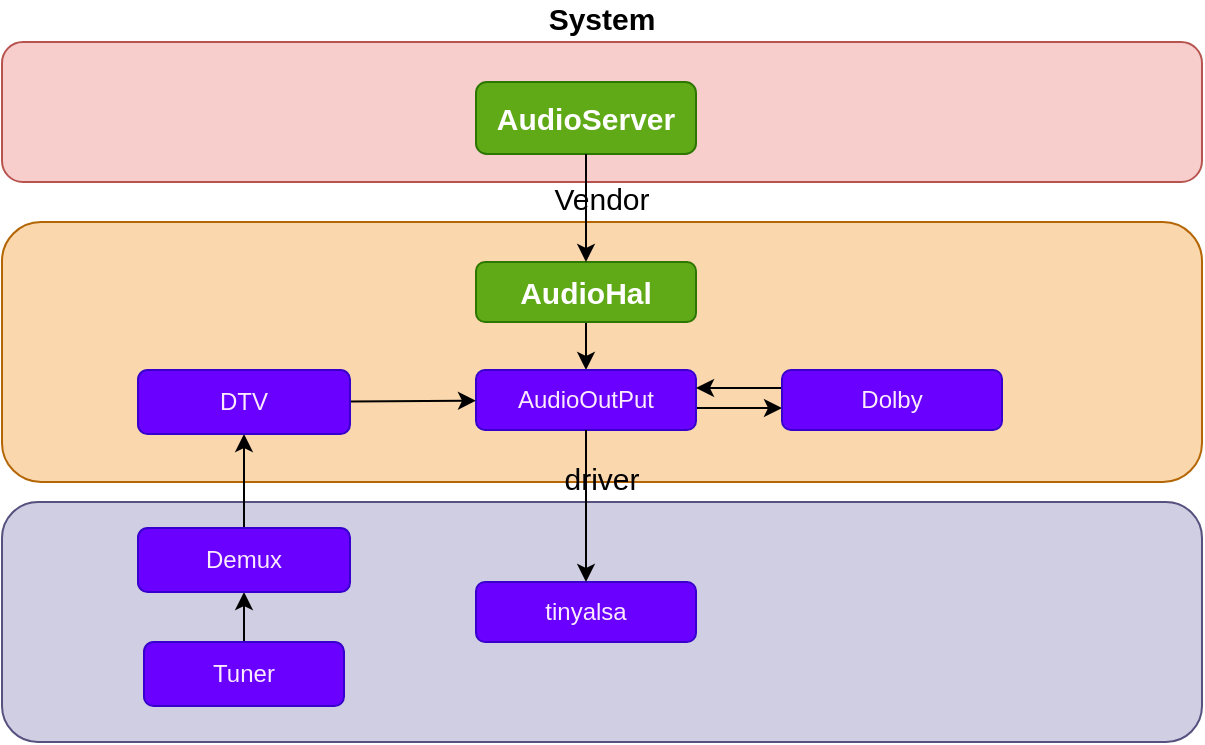<mxfile>
    <diagram id="FhiJKlB9s5A7-Ct--Dyu" name="第 1 页">
        <mxGraphModel dx="1597" dy="755" grid="1" gridSize="10" guides="1" tooltips="1" connect="1" arrows="1" fold="1" page="1" pageScale="1" pageWidth="827" pageHeight="1169" math="0" shadow="0">
            <root>
                <mxCell id="0"/>
                <mxCell id="1" parent="0"/>
                <mxCell id="dE-O4AcDyE6aD4Set4XF-321" value="&lt;font style=&quot;color: rgb(252, 234, 255);&quot;&gt;Demux&lt;/font&gt;" style="rounded=1;whiteSpace=wrap;html=1;fillColor=#6a00ff;fontColor=#ffffff;strokeColor=#3700CC;movable=1;resizable=1;rotatable=1;deletable=1;editable=1;locked=0;connectable=1;" parent="1" vertex="1">
                    <mxGeometry x="168" y="303" width="106" height="32" as="geometry"/>
                </mxCell>
                <mxCell id="dE-O4AcDyE6aD4Set4XF-322" value="System" style="rounded=1;whiteSpace=wrap;html=1;fillColor=#f8cecc;strokeColor=#b85450;fontSize=15;fontStyle=1;labelPosition=center;verticalLabelPosition=top;align=center;verticalAlign=bottom;movable=1;resizable=1;rotatable=1;deletable=1;editable=1;locked=0;connectable=1;" parent="1" vertex="1">
                    <mxGeometry x="100" y="60" width="600" height="70" as="geometry"/>
                </mxCell>
                <mxCell id="dE-O4AcDyE6aD4Set4XF-323" value="&lt;b&gt;&lt;font style=&quot;font-size: 15px;&quot;&gt;AudioServer&lt;/font&gt;&lt;/b&gt;" style="rounded=1;whiteSpace=wrap;html=1;strokeWidth=1;fillColor=#60A917;strokeColor=#2D7600;labelPosition=center;verticalLabelPosition=middle;align=center;verticalAlign=middle;movable=1;resizable=1;rotatable=1;deletable=1;editable=1;locked=0;connectable=1;fontColor=#ffffff;" parent="1" vertex="1">
                    <mxGeometry x="337" y="80" width="110" height="36" as="geometry"/>
                </mxCell>
                <mxCell id="dE-O4AcDyE6aD4Set4XF-324" value="Vendor" style="rounded=1;whiteSpace=wrap;html=1;fillColor=#fad7ac;strokeColor=#b46504;fontSize=15;fontStyle=0;labelPosition=center;verticalLabelPosition=top;align=center;verticalAlign=bottom;movable=1;resizable=1;rotatable=1;deletable=1;editable=1;locked=0;connectable=1;" parent="1" vertex="1">
                    <mxGeometry x="100" y="150" width="600" height="130" as="geometry"/>
                </mxCell>
                <mxCell id="dE-O4AcDyE6aD4Set4XF-325" value="" style="edgeStyle=none;html=1;entryX=0.5;entryY=0;entryDx=0;entryDy=0;" parent="1" source="dE-O4AcDyE6aD4Set4XF-326" target="dE-O4AcDyE6aD4Set4XF-328" edge="1">
                    <mxGeometry relative="1" as="geometry"/>
                </mxCell>
                <mxCell id="dE-O4AcDyE6aD4Set4XF-326" value="&lt;span style=&quot;font-size: 15px;&quot;&gt;&lt;b&gt;AudioHal&lt;/b&gt;&lt;/span&gt;" style="rounded=1;whiteSpace=wrap;html=1;strokeWidth=1;fillColor=#60A917;strokeColor=#2D7600;labelPosition=center;verticalLabelPosition=middle;align=center;verticalAlign=middle;movable=1;resizable=1;rotatable=1;deletable=1;editable=1;locked=0;connectable=1;fontColor=#ffffff;" parent="1" vertex="1">
                    <mxGeometry x="337" y="170" width="110" height="30" as="geometry"/>
                </mxCell>
                <mxCell id="dE-O4AcDyE6aD4Set4XF-327" value="" style="edgeStyle=none;html=1;" parent="1" edge="1">
                    <mxGeometry relative="1" as="geometry">
                        <mxPoint x="447" y="243" as="sourcePoint"/>
                        <mxPoint x="490" y="243" as="targetPoint"/>
                    </mxGeometry>
                </mxCell>
                <mxCell id="dE-O4AcDyE6aD4Set4XF-328" value="&lt;font style=&quot;color: rgb(252, 234, 255);&quot;&gt;AudioOutPut&lt;/font&gt;" style="rounded=1;whiteSpace=wrap;html=1;fillColor=#6a00ff;fontColor=#ffffff;strokeColor=#3700CC;movable=1;resizable=1;rotatable=1;deletable=1;editable=1;locked=0;connectable=1;" parent="1" vertex="1">
                    <mxGeometry x="337" y="224" width="110" height="30" as="geometry"/>
                </mxCell>
                <mxCell id="dE-O4AcDyE6aD4Set4XF-329" value="driver" style="rounded=1;whiteSpace=wrap;html=1;fillColor=#d0cee2;strokeColor=#56517e;fontSize=15;fontStyle=0;labelPosition=center;verticalLabelPosition=top;align=center;verticalAlign=bottom;movable=1;resizable=1;rotatable=1;deletable=1;editable=1;locked=0;connectable=1;" parent="1" vertex="1">
                    <mxGeometry x="100" y="290" width="600" height="120" as="geometry"/>
                </mxCell>
                <mxCell id="dE-O4AcDyE6aD4Set4XF-330" value="&lt;font style=&quot;color: rgb(252, 234, 255);&quot;&gt;tinyalsa&lt;/font&gt;" style="rounded=1;whiteSpace=wrap;html=1;fillColor=#6a00ff;fontColor=#ffffff;strokeColor=#3700CC;movable=1;resizable=1;rotatable=1;deletable=1;editable=1;locked=0;connectable=1;" parent="1" vertex="1">
                    <mxGeometry x="337" y="330" width="110" height="30" as="geometry"/>
                </mxCell>
                <mxCell id="dE-O4AcDyE6aD4Set4XF-331" value="" style="edgeStyle=none;html=1;" parent="1" source="dE-O4AcDyE6aD4Set4XF-332" target="dE-O4AcDyE6aD4Set4XF-334" edge="1">
                    <mxGeometry relative="1" as="geometry"/>
                </mxCell>
                <mxCell id="dE-O4AcDyE6aD4Set4XF-332" value="&lt;font style=&quot;color: rgb(252, 234, 255);&quot;&gt;Tuner&lt;/font&gt;" style="rounded=1;whiteSpace=wrap;html=1;fillColor=#6a00ff;fontColor=#ffffff;strokeColor=#3700CC;movable=1;resizable=1;rotatable=1;deletable=1;editable=1;locked=0;connectable=1;" parent="1" vertex="1">
                    <mxGeometry x="171" y="360" width="100" height="32" as="geometry"/>
                </mxCell>
                <mxCell id="dE-O4AcDyE6aD4Set4XF-333" value="" style="edgeStyle=none;html=1;" parent="1" source="dE-O4AcDyE6aD4Set4XF-334" target="dE-O4AcDyE6aD4Set4XF-336" edge="1">
                    <mxGeometry relative="1" as="geometry"/>
                </mxCell>
                <mxCell id="dE-O4AcDyE6aD4Set4XF-334" value="&lt;font style=&quot;color: rgb(252, 234, 255);&quot;&gt;Demux&lt;/font&gt;" style="rounded=1;whiteSpace=wrap;html=1;fillColor=#6a00ff;fontColor=#ffffff;strokeColor=#3700CC;movable=1;resizable=1;rotatable=1;deletable=1;editable=1;locked=0;connectable=1;" parent="1" vertex="1">
                    <mxGeometry x="168" y="303" width="106" height="32" as="geometry"/>
                </mxCell>
                <mxCell id="dE-O4AcDyE6aD4Set4XF-335" value="" style="edgeStyle=none;html=1;" parent="1" source="dE-O4AcDyE6aD4Set4XF-336" target="dE-O4AcDyE6aD4Set4XF-328" edge="1">
                    <mxGeometry relative="1" as="geometry"/>
                </mxCell>
                <mxCell id="dE-O4AcDyE6aD4Set4XF-336" value="&lt;font color=&quot;#fceaff&quot;&gt;DTV&lt;/font&gt;" style="rounded=1;whiteSpace=wrap;html=1;fillColor=#6a00ff;fontColor=#ffffff;strokeColor=#3700CC;movable=1;resizable=1;rotatable=1;deletable=1;editable=1;locked=0;connectable=1;" parent="1" vertex="1">
                    <mxGeometry x="168" y="224" width="106" height="32" as="geometry"/>
                </mxCell>
                <mxCell id="dE-O4AcDyE6aD4Set4XF-337" value="" style="edgeStyle=none;html=1;entryX=0.5;entryY=0;entryDx=0;entryDy=0;" parent="1" source="dE-O4AcDyE6aD4Set4XF-323" target="dE-O4AcDyE6aD4Set4XF-326" edge="1">
                    <mxGeometry relative="1" as="geometry"/>
                </mxCell>
                <mxCell id="dE-O4AcDyE6aD4Set4XF-338" value="" style="edgeStyle=none;html=1;" parent="1" source="dE-O4AcDyE6aD4Set4XF-328" target="dE-O4AcDyE6aD4Set4XF-330" edge="1">
                    <mxGeometry relative="1" as="geometry"/>
                </mxCell>
                <mxCell id="dE-O4AcDyE6aD4Set4XF-339" value="" style="edgeStyle=none;html=1;" parent="1" edge="1">
                    <mxGeometry relative="1" as="geometry">
                        <mxPoint x="490" y="233" as="sourcePoint"/>
                        <mxPoint x="447" y="233" as="targetPoint"/>
                    </mxGeometry>
                </mxCell>
                <mxCell id="dE-O4AcDyE6aD4Set4XF-340" value="&lt;font color=&quot;#fceaff&quot;&gt;Dolby&lt;/font&gt;" style="rounded=1;whiteSpace=wrap;html=1;fillColor=#6a00ff;fontColor=#ffffff;strokeColor=#3700CC;movable=1;resizable=1;rotatable=1;deletable=1;editable=1;locked=0;connectable=1;" parent="1" vertex="1">
                    <mxGeometry x="490" y="224" width="110" height="30" as="geometry"/>
                </mxCell>
            </root>
        </mxGraphModel>
    </diagram>
    <diagram id="fqhCo7Nk5ERTGEGDs873" name="第 2 页">
        <mxGraphModel dx="1597" dy="755" grid="1" gridSize="10" guides="1" tooltips="1" connect="1" arrows="1" fold="1" page="1" pageScale="1" pageWidth="827" pageHeight="1169" math="0" shadow="0">
            <root>
                <mxCell id="0"/>
                <mxCell id="1" parent="0"/>
                <mxCell id="oQcGyivkDFkuSOEvOsVF-1" value="" style="group" parent="1" vertex="1" connectable="0">
                    <mxGeometry x="30" y="40" width="1040" height="646" as="geometry"/>
                </mxCell>
                <mxCell id="oQcGyivkDFkuSOEvOsVF-2" value="&lt;div&gt;&lt;span style=&quot;background-color: transparent;&quot;&gt;&lt;b&gt;&lt;font style=&quot;font-size: 15px;&quot;&gt;Framework&lt;/font&gt;&lt;/b&gt;&lt;/span&gt;&lt;/div&gt;" style="rounded=1;whiteSpace=wrap;html=1;horizontal=1;fillColor=#dae8fc;strokeColor=#6c8ebf;labelPosition=center;verticalLabelPosition=top;align=center;verticalAlign=bottom;dashed=1;movable=1;resizable=1;rotatable=1;deletable=1;editable=1;locked=0;connectable=1;" parent="oQcGyivkDFkuSOEvOsVF-1" vertex="1">
                    <mxGeometry x="5" y="84" width="1035" height="260" as="geometry"/>
                </mxCell>
                <mxCell id="oQcGyivkDFkuSOEvOsVF-3" value="Native" style="rounded=1;whiteSpace=wrap;html=1;fillColor=#f8cecc;strokeColor=#b85450;fontSize=15;fontStyle=1;labelPosition=center;verticalLabelPosition=top;align=center;verticalAlign=bottom;movable=1;resizable=1;rotatable=1;deletable=1;editable=1;locked=0;connectable=1;" parent="oQcGyivkDFkuSOEvOsVF-1" vertex="1">
                    <mxGeometry x="197" y="364" width="843" height="170" as="geometry"/>
                </mxCell>
                <mxCell id="oQcGyivkDFkuSOEvOsVF-4" value="App" style="rounded=1;whiteSpace=wrap;html=1;fillColor=#fff2cc;strokeColor=#d6b656;movable=1;resizable=1;rotatable=1;deletable=1;editable=1;locked=0;connectable=1;" parent="oQcGyivkDFkuSOEvOsVF-1" vertex="1">
                    <mxGeometry x="200" width="840" height="60" as="geometry"/>
                </mxCell>
                <mxCell id="oQcGyivkDFkuSOEvOsVF-5" value="" style="edgeStyle=none;html=1;movable=1;resizable=1;rotatable=1;deletable=1;editable=1;locked=0;connectable=1;" parent="oQcGyivkDFkuSOEvOsVF-1" source="oQcGyivkDFkuSOEvOsVF-17" target="oQcGyivkDFkuSOEvOsVF-22" edge="1">
                    <mxGeometry relative="1" as="geometry"/>
                </mxCell>
                <mxCell id="oQcGyivkDFkuSOEvOsVF-6" style="edgeStyle=none;html=1;entryX=0.5;entryY=0;entryDx=0;entryDy=0;movable=1;resizable=1;rotatable=1;deletable=1;editable=1;locked=0;connectable=1;" parent="oQcGyivkDFkuSOEvOsVF-1" source="oQcGyivkDFkuSOEvOsVF-7" target="oQcGyivkDFkuSOEvOsVF-14" edge="1">
                    <mxGeometry relative="1" as="geometry">
                        <mxPoint x="310" y="94" as="targetPoint"/>
                    </mxGeometry>
                </mxCell>
                <mxCell id="oQcGyivkDFkuSOEvOsVF-7" value="APP1" style="rounded=1;whiteSpace=wrap;html=1;flipH=1;movable=1;resizable=1;rotatable=1;deletable=1;editable=1;locked=0;connectable=1;" parent="oQcGyivkDFkuSOEvOsVF-1" vertex="1">
                    <mxGeometry x="251" y="17" width="100" height="35" as="geometry"/>
                </mxCell>
                <mxCell id="oQcGyivkDFkuSOEvOsVF-8" value="APP2" style="rounded=1;whiteSpace=wrap;html=1;flipH=1;movable=1;resizable=1;rotatable=1;deletable=1;editable=1;locked=0;connectable=1;" parent="oQcGyivkDFkuSOEvOsVF-1" vertex="1">
                    <mxGeometry x="560" y="17" width="100" height="35" as="geometry"/>
                </mxCell>
                <mxCell id="oQcGyivkDFkuSOEvOsVF-9" value="&lt;b&gt;&lt;font style=&quot;font-size: 15px;&quot;&gt;CarAudioSever&lt;/font&gt;&lt;/b&gt;&lt;div&gt;&lt;b&gt;&lt;font style=&quot;font-size: 15px;&quot;&gt;&lt;br&gt;&lt;/font&gt;&lt;/b&gt;&lt;/div&gt;&lt;div&gt;&lt;b&gt;&lt;font style=&quot;font-size: 15px;&quot;&gt;&lt;br&gt;&lt;/font&gt;&lt;/b&gt;&lt;/div&gt;&lt;div&gt;&lt;font style=&quot;font-size: 15px;&quot;&gt;&lt;br&gt;&lt;/font&gt;&lt;/div&gt;&lt;div&gt;&lt;font style=&quot;font-size: 15px;&quot;&gt;&lt;br&gt;&lt;/font&gt;&lt;/div&gt;&lt;div&gt;&lt;font style=&quot;font-size: 15px;&quot;&gt;&lt;br&gt;&lt;/font&gt;&lt;/div&gt;&lt;div&gt;&lt;font style=&quot;font-size: 15px;&quot;&gt;&lt;br&gt;&lt;/font&gt;&lt;/div&gt;&lt;div&gt;&lt;font style=&quot;font-size: 15px;&quot;&gt;&lt;br&gt;&lt;/font&gt;&lt;/div&gt;&lt;div&gt;&lt;br&gt;&lt;/div&gt;" style="rounded=1;whiteSpace=wrap;html=1;shadow=0;strokeWidth=3;dashed=1;fillColor=#fad7ac;strokeColor=#b46504;movable=1;resizable=1;rotatable=1;deletable=1;editable=1;locked=0;connectable=1;" parent="oQcGyivkDFkuSOEvOsVF-1" vertex="1">
                    <mxGeometry y="114" width="170" height="100" as="geometry"/>
                </mxCell>
                <mxCell id="oQcGyivkDFkuSOEvOsVF-10" value="" style="edgeStyle=none;html=1;movable=1;resizable=1;rotatable=1;deletable=1;editable=1;locked=0;connectable=1;" parent="oQcGyivkDFkuSOEvOsVF-1" source="oQcGyivkDFkuSOEvOsVF-22" target="oQcGyivkDFkuSOEvOsVF-24" edge="1">
                    <mxGeometry relative="1" as="geometry"/>
                </mxCell>
                <mxCell id="oQcGyivkDFkuSOEvOsVF-11" value="" style="edgeStyle=none;html=1;movable=1;resizable=1;rotatable=1;deletable=1;editable=1;locked=0;connectable=1;" parent="oQcGyivkDFkuSOEvOsVF-1" source="oQcGyivkDFkuSOEvOsVF-26" target="oQcGyivkDFkuSOEvOsVF-27" edge="1">
                    <mxGeometry relative="1" as="geometry"/>
                </mxCell>
                <mxCell id="oQcGyivkDFkuSOEvOsVF-12" value="" style="edgeStyle=none;html=1;movable=1;resizable=1;rotatable=1;deletable=1;editable=1;locked=0;connectable=1;" parent="oQcGyivkDFkuSOEvOsVF-1" source="oQcGyivkDFkuSOEvOsVF-24" target="oQcGyivkDFkuSOEvOsVF-26" edge="1">
                    <mxGeometry relative="1" as="geometry"/>
                </mxCell>
                <mxCell id="oQcGyivkDFkuSOEvOsVF-13" value="&lt;b&gt;&lt;font style=&quot;font-size: 15px;&quot;&gt;AudioServer&lt;/font&gt;&lt;/b&gt;" style="rounded=1;whiteSpace=wrap;html=1;strokeWidth=3;dashed=1;dashPattern=8 8;fillColor=#fad7ac;strokeColor=#b46504;labelPosition=center;verticalLabelPosition=top;align=center;verticalAlign=bottom;movable=1;resizable=1;rotatable=1;deletable=1;editable=1;locked=0;connectable=1;" parent="oQcGyivkDFkuSOEvOsVF-1" vertex="1">
                    <mxGeometry x="196" y="114" width="814" height="220" as="geometry"/>
                </mxCell>
                <mxCell id="oQcGyivkDFkuSOEvOsVF-14" value="AudiManager" style="rounded=1;whiteSpace=wrap;html=1;fillColor=#60a917;fontColor=#ffffff;strokeColor=#2D7600;movable=1;resizable=1;rotatable=1;deletable=1;editable=1;locked=0;connectable=1;" parent="oQcGyivkDFkuSOEvOsVF-1" vertex="1">
                    <mxGeometry x="254.63" y="136.67" width="90" height="35" as="geometry"/>
                </mxCell>
                <mxCell id="oQcGyivkDFkuSOEvOsVF-15" value="AudioServer" style="rounded=1;whiteSpace=wrap;html=1;fillColor=#60a917;fontColor=#ffffff;strokeColor=#2D7600;movable=1;resizable=1;rotatable=1;deletable=1;editable=1;locked=0;connectable=1;" parent="oQcGyivkDFkuSOEvOsVF-1" vertex="1">
                    <mxGeometry x="435.2" y="136.67" width="90" height="35" as="geometry"/>
                </mxCell>
                <mxCell id="oQcGyivkDFkuSOEvOsVF-16" value="" style="edgeStyle=none;html=1;movable=1;resizable=1;rotatable=1;deletable=1;editable=1;locked=0;connectable=1;" parent="oQcGyivkDFkuSOEvOsVF-1" source="oQcGyivkDFkuSOEvOsVF-17" target="oQcGyivkDFkuSOEvOsVF-22" edge="1">
                    <mxGeometry relative="1" as="geometry"/>
                </mxCell>
                <mxCell id="oQcGyivkDFkuSOEvOsVF-17" value="MeidaFocusControl" style="rounded=1;whiteSpace=wrap;html=1;fillColor=#60a917;fontColor=#ffffff;strokeColor=#2D7600;movable=1;resizable=1;rotatable=1;deletable=1;editable=1;locked=0;connectable=1;" parent="oQcGyivkDFkuSOEvOsVF-1" vertex="1">
                    <mxGeometry x="560" y="136.67" width="130" height="35" as="geometry"/>
                </mxCell>
                <mxCell id="oQcGyivkDFkuSOEvOsVF-18" value="" style="edgeStyle=none;html=1;movable=1;resizable=1;rotatable=1;deletable=1;editable=1;locked=0;connectable=1;" parent="oQcGyivkDFkuSOEvOsVF-1" source="oQcGyivkDFkuSOEvOsVF-14" target="oQcGyivkDFkuSOEvOsVF-15" edge="1">
                    <mxGeometry relative="1" as="geometry"/>
                </mxCell>
                <mxCell id="oQcGyivkDFkuSOEvOsVF-19" value="" style="edgeStyle=none;html=1;movable=1;resizable=1;rotatable=1;deletable=1;editable=1;locked=0;connectable=1;" parent="oQcGyivkDFkuSOEvOsVF-1" source="oQcGyivkDFkuSOEvOsVF-15" target="oQcGyivkDFkuSOEvOsVF-17" edge="1">
                    <mxGeometry relative="1" as="geometry"/>
                </mxCell>
                <mxCell id="oQcGyivkDFkuSOEvOsVF-20" value="" style="edgeStyle=none;html=1;movable=1;resizable=1;rotatable=1;deletable=1;editable=1;locked=0;connectable=1;" parent="oQcGyivkDFkuSOEvOsVF-1" source="oQcGyivkDFkuSOEvOsVF-22" target="oQcGyivkDFkuSOEvOsVF-34" edge="1">
                    <mxGeometry relative="1" as="geometry"/>
                </mxCell>
                <mxCell id="oQcGyivkDFkuSOEvOsVF-21" value="" style="edgeStyle=none;html=1;movable=1;resizable=1;rotatable=1;deletable=1;editable=1;locked=0;connectable=1;" parent="oQcGyivkDFkuSOEvOsVF-1" source="oQcGyivkDFkuSOEvOsVF-22" target="oQcGyivkDFkuSOEvOsVF-24" edge="1">
                    <mxGeometry relative="1" as="geometry"/>
                </mxCell>
                <mxCell id="oQcGyivkDFkuSOEvOsVF-22" value="AudioPolicy" style="rounded=1;whiteSpace=wrap;html=1;fillColor=#60a917;fontColor=#ffffff;strokeColor=#2D7600;movable=1;resizable=1;rotatable=1;deletable=1;editable=1;locked=0;connectable=1;" parent="oQcGyivkDFkuSOEvOsVF-1" vertex="1">
                    <mxGeometry x="580" y="214" width="90" height="35" as="geometry"/>
                </mxCell>
                <mxCell id="oQcGyivkDFkuSOEvOsVF-23" value="" style="edgeStyle=none;html=1;movable=1;resizable=1;rotatable=1;deletable=1;editable=1;locked=0;connectable=1;" parent="oQcGyivkDFkuSOEvOsVF-1" source="oQcGyivkDFkuSOEvOsVF-24" target="oQcGyivkDFkuSOEvOsVF-26" edge="1">
                    <mxGeometry relative="1" as="geometry"/>
                </mxCell>
                <mxCell id="oQcGyivkDFkuSOEvOsVF-24" value="CarZonesAudioFocus" style="rounded=1;whiteSpace=wrap;html=1;fillColor=#60a917;fontColor=#ffffff;strokeColor=#2D7600;movable=1;resizable=1;rotatable=1;deletable=1;editable=1;locked=0;connectable=1;" parent="oQcGyivkDFkuSOEvOsVF-1" vertex="1">
                    <mxGeometry x="410.2" y="214" width="140" height="35" as="geometry"/>
                </mxCell>
                <mxCell id="oQcGyivkDFkuSOEvOsVF-25" value="" style="edgeStyle=none;html=1;movable=1;resizable=1;rotatable=1;deletable=1;editable=1;locked=0;connectable=1;" parent="oQcGyivkDFkuSOEvOsVF-1" source="oQcGyivkDFkuSOEvOsVF-26" target="oQcGyivkDFkuSOEvOsVF-27" edge="1">
                    <mxGeometry relative="1" as="geometry"/>
                </mxCell>
                <mxCell id="oQcGyivkDFkuSOEvOsVF-26" value="CarAudioFocus" style="rounded=1;whiteSpace=wrap;html=1;fillColor=#60a917;fontColor=#ffffff;strokeColor=#2D7600;movable=1;resizable=1;rotatable=1;deletable=1;editable=1;locked=0;connectable=1;" parent="oQcGyivkDFkuSOEvOsVF-1" vertex="1">
                    <mxGeometry x="246" y="214" width="110" height="35" as="geometry"/>
                </mxCell>
                <mxCell id="oQcGyivkDFkuSOEvOsVF-27" value="FocusInteraction" style="rounded=1;whiteSpace=wrap;html=1;fillColor=#60a917;fontColor=#ffffff;strokeColor=#2D7600;arcSize=0;movable=1;resizable=1;rotatable=1;deletable=1;editable=1;locked=0;connectable=1;" parent="oQcGyivkDFkuSOEvOsVF-1" vertex="1">
                    <mxGeometry x="246" y="277.67" width="110" height="35" as="geometry"/>
                </mxCell>
                <mxCell id="oQcGyivkDFkuSOEvOsVF-28" value="" style="edgeStyle=none;html=1;dashed=1;strokeWidth=2;entryX=0;entryY=0.5;entryDx=0;entryDy=0;exitX=1;exitY=0.5;exitDx=0;exitDy=0;movable=1;resizable=1;rotatable=1;deletable=1;editable=1;locked=0;connectable=1;" parent="oQcGyivkDFkuSOEvOsVF-1" source="oQcGyivkDFkuSOEvOsVF-29" target="oQcGyivkDFkuSOEvOsVF-14" edge="1">
                    <mxGeometry relative="1" as="geometry">
                        <mxPoint x="140" y="158" as="sourcePoint"/>
                        <mxPoint x="229.63" y="158" as="targetPoint"/>
                    </mxGeometry>
                </mxCell>
                <mxCell id="oQcGyivkDFkuSOEvOsVF-29" value="CarAudioService" style="rounded=1;whiteSpace=wrap;html=1;fillColor=#60a917;fontColor=#ffffff;strokeColor=#2D7600;aspect=fixed;movable=1;resizable=1;rotatable=1;deletable=1;editable=1;locked=0;connectable=1;" parent="oQcGyivkDFkuSOEvOsVF-1" vertex="1">
                    <mxGeometry x="40" y="149.33" width="90" height="22.34" as="geometry"/>
                </mxCell>
                <mxCell id="oQcGyivkDFkuSOEvOsVF-30" value="&lt;font style=&quot;font-size: 15px;&quot;&gt;&lt;b&gt;Gxa_CarAudioServer&lt;/b&gt;&lt;/font&gt;" style="rounded=1;whiteSpace=wrap;html=1;labelPosition=center;verticalLabelPosition=top;align=center;verticalAlign=bottom;fillColor=#fad7ac;strokeColor=#b46504;dashed=1;dashPattern=12 12;movable=1;resizable=1;rotatable=1;deletable=1;editable=1;locked=0;connectable=1;" parent="oQcGyivkDFkuSOEvOsVF-1" vertex="1">
                    <mxGeometry y="249" width="170" height="100" as="geometry"/>
                </mxCell>
                <mxCell id="oQcGyivkDFkuSOEvOsVF-31" value="" style="edgeStyle=none;html=1;entryX=0;entryY=0.5;entryDx=0;entryDy=0;dashed=1;dashPattern=8 8;movable=1;resizable=1;rotatable=1;deletable=1;editable=1;locked=0;connectable=1;" parent="oQcGyivkDFkuSOEvOsVF-1" source="oQcGyivkDFkuSOEvOsVF-32" target="oQcGyivkDFkuSOEvOsVF-14" edge="1">
                    <mxGeometry relative="1" as="geometry"/>
                </mxCell>
                <mxCell id="oQcGyivkDFkuSOEvOsVF-32" value="CarAudioService" style="rounded=1;whiteSpace=wrap;html=1;fillColor=#6a00ff;strokeColor=#3700CC;aspect=fixed;fontColor=#ffffff;movable=1;resizable=1;rotatable=1;deletable=1;editable=1;locked=0;connectable=1;" parent="oQcGyivkDFkuSOEvOsVF-1" vertex="1">
                    <mxGeometry x="50" y="284" width="90" height="22.34" as="geometry"/>
                </mxCell>
                <mxCell id="oQcGyivkDFkuSOEvOsVF-33" value="" style="edgeStyle=none;html=1;exitX=1;exitY=0.5;exitDx=0;exitDy=0;movable=1;resizable=1;rotatable=1;deletable=1;editable=1;locked=0;connectable=1;" parent="oQcGyivkDFkuSOEvOsVF-1" source="oQcGyivkDFkuSOEvOsVF-34" edge="1">
                    <mxGeometry relative="1" as="geometry">
                        <mxPoint x="910" y="231.08" as="sourcePoint"/>
                        <mxPoint x="970" y="231.08" as="targetPoint"/>
                    </mxGeometry>
                </mxCell>
                <mxCell id="oQcGyivkDFkuSOEvOsVF-34" value="CarAudioService" style="rounded=1;whiteSpace=wrap;html=1;fillColor=#6a00ff;fontColor=#ffffff;strokeColor=#3700CC;movable=1;resizable=1;rotatable=1;deletable=1;editable=1;locked=0;connectable=1;" parent="oQcGyivkDFkuSOEvOsVF-1" vertex="1">
                    <mxGeometry x="727" y="214" width="90" height="35" as="geometry"/>
                </mxCell>
                <mxCell id="oQcGyivkDFkuSOEvOsVF-35" value="&lt;span style=&quot;color: rgb(255, 255, 255);&quot;&gt;CarAudioManager&lt;/span&gt;" style="rounded=1;whiteSpace=wrap;html=1;fillColor=#6a00ff;fontColor=#ffffff;strokeColor=#3700CC;movable=1;resizable=1;rotatable=1;deletable=1;editable=1;locked=0;connectable=1;" parent="oQcGyivkDFkuSOEvOsVF-1" vertex="1">
                    <mxGeometry x="887" y="214" width="100" height="35" as="geometry"/>
                </mxCell>
                <mxCell id="oQcGyivkDFkuSOEvOsVF-36" value="&lt;div&gt;&lt;div style=&quot;color: rgb(240, 243, 246); line-height: 19px; white-space: pre;&quot;&gt;&lt;span style=&quot;color: rgb(173, 220, 255);&quot;&gt;&lt;font face=&quot;Helvetica&quot;&gt;car.audio&lt;/font&gt;&lt;/span&gt;&lt;/div&gt;&lt;/div&gt;" style="rounded=1;whiteSpace=wrap;html=1;shadow=0;strokeWidth=3;dashed=1;fillColor=#fad7ac;strokeColor=#b46504;fontSize=15;labelPosition=center;verticalLabelPosition=top;align=center;verticalAlign=bottom;fontStyle=1;movable=1;resizable=1;rotatable=1;deletable=1;editable=1;locked=0;connectable=1;" parent="oQcGyivkDFkuSOEvOsVF-1" vertex="1">
                    <mxGeometry x="710" y="375" width="300" height="130" as="geometry"/>
                </mxCell>
                <mxCell id="oQcGyivkDFkuSOEvOsVF-37" value="" style="edgeStyle=none;html=1;movable=1;resizable=1;rotatable=1;deletable=1;editable=1;locked=0;connectable=1;" parent="oQcGyivkDFkuSOEvOsVF-1" source="oQcGyivkDFkuSOEvOsVF-38" target="oQcGyivkDFkuSOEvOsVF-43" edge="1">
                    <mxGeometry relative="1" as="geometry"/>
                </mxCell>
                <mxCell id="oQcGyivkDFkuSOEvOsVF-38" value="&lt;span style=&quot;color: rgb(255, 255, 255);&quot;&gt;CarAudioService&lt;/span&gt;" style="rounded=1;whiteSpace=wrap;html=1;fillColor=#6a00ff;fontColor=#ffffff;strokeColor=#3700CC;movable=1;resizable=1;rotatable=1;deletable=1;editable=1;locked=0;connectable=1;" parent="oQcGyivkDFkuSOEvOsVF-1" vertex="1">
                    <mxGeometry x="887" y="385" width="100" height="35" as="geometry"/>
                </mxCell>
                <mxCell id="oQcGyivkDFkuSOEvOsVF-39" value="&lt;span style=&quot;color: rgb(255, 255, 255);&quot;&gt;AudioZoneFocusControl&lt;/span&gt;" style="rounded=1;whiteSpace=wrap;html=1;fillColor=#6a00ff;fontColor=#ffffff;strokeColor=#3700CC;movable=1;resizable=1;rotatable=1;deletable=1;editable=1;locked=0;connectable=1;" parent="oQcGyivkDFkuSOEvOsVF-1" vertex="1">
                    <mxGeometry x="730" y="385" width="140" height="35" as="geometry"/>
                </mxCell>
                <mxCell id="oQcGyivkDFkuSOEvOsVF-40" value="" style="edgeStyle=none;html=1;movable=1;resizable=1;rotatable=1;deletable=1;editable=1;locked=0;connectable=1;" parent="oQcGyivkDFkuSOEvOsVF-1" source="oQcGyivkDFkuSOEvOsVF-41" target="oQcGyivkDFkuSOEvOsVF-39" edge="1">
                    <mxGeometry relative="1" as="geometry"/>
                </mxCell>
                <mxCell id="oQcGyivkDFkuSOEvOsVF-41" value="&lt;span style=&quot;color: rgb(255, 255, 255);&quot;&gt;AudioFocusControl&lt;/span&gt;" style="rounded=1;whiteSpace=wrap;html=1;fillColor=#6a00ff;fontColor=#ffffff;strokeColor=#3700CC;movable=1;resizable=1;rotatable=1;deletable=1;editable=1;locked=0;connectable=1;" parent="oQcGyivkDFkuSOEvOsVF-1" vertex="1">
                    <mxGeometry x="745" y="455" width="110" height="35" as="geometry"/>
                </mxCell>
                <mxCell id="oQcGyivkDFkuSOEvOsVF-42" value="" style="edgeStyle=none;html=1;movable=1;resizable=1;rotatable=1;deletable=1;editable=1;locked=0;connectable=1;" parent="oQcGyivkDFkuSOEvOsVF-1" source="oQcGyivkDFkuSOEvOsVF-43" target="oQcGyivkDFkuSOEvOsVF-41" edge="1">
                    <mxGeometry relative="1" as="geometry"/>
                </mxCell>
                <mxCell id="oQcGyivkDFkuSOEvOsVF-43" value="&lt;span style=&quot;color: rgb(255, 255, 255);&quot;&gt;ArbitrationEngine&lt;/span&gt;" style="rounded=1;whiteSpace=wrap;html=1;fillColor=#6a00ff;fontColor=#ffffff;strokeColor=#3700CC;movable=1;resizable=1;rotatable=1;deletable=1;editable=1;locked=0;connectable=1;" parent="oQcGyivkDFkuSOEvOsVF-1" vertex="1">
                    <mxGeometry x="887" y="455" width="100" height="35" as="geometry"/>
                </mxCell>
                <mxCell id="oQcGyivkDFkuSOEvOsVF-44" value="" style="endArrow=classic;html=1;exitX=0.5;exitY=1;exitDx=0;exitDy=0;entryX=0.5;entryY=0;entryDx=0;entryDy=0;movable=1;resizable=1;rotatable=1;deletable=1;editable=1;locked=0;connectable=1;" parent="oQcGyivkDFkuSOEvOsVF-1" source="oQcGyivkDFkuSOEvOsVF-35" target="oQcGyivkDFkuSOEvOsVF-38" edge="1">
                    <mxGeometry width="50" height="50" relative="1" as="geometry">
                        <mxPoint x="960" y="414" as="sourcePoint"/>
                        <mxPoint x="1010" y="364" as="targetPoint"/>
                    </mxGeometry>
                </mxCell>
                <mxCell id="oQcGyivkDFkuSOEvOsVF-45" value="自研" style="rounded=1;whiteSpace=wrap;html=1;fillColor=#6a00ff;fontColor=#ffffff;strokeColor=#3700CC;movable=1;resizable=1;rotatable=1;deletable=1;editable=1;locked=0;connectable=1;" parent="oQcGyivkDFkuSOEvOsVF-1" vertex="1">
                    <mxGeometry x="727" y="554" width="90" height="35" as="geometry"/>
                </mxCell>
                <mxCell id="oQcGyivkDFkuSOEvOsVF-46" value="" style="endArrow=classic;html=1;exitX=0.5;exitY=1;exitDx=0;exitDy=0;movable=1;resizable=1;rotatable=1;deletable=1;editable=1;locked=0;connectable=1;" parent="oQcGyivkDFkuSOEvOsVF-1" edge="1">
                    <mxGeometry width="50" height="50" relative="1" as="geometry">
                        <mxPoint x="840" y="574" as="sourcePoint"/>
                        <mxPoint x="950" y="574" as="targetPoint"/>
                    </mxGeometry>
                </mxCell>
                <mxCell id="oQcGyivkDFkuSOEvOsVF-47" value="调用" style="edgeLabel;html=1;align=center;verticalAlign=middle;resizable=1;points=[];movable=1;rotatable=1;deletable=1;editable=1;locked=0;connectable=1;" parent="oQcGyivkDFkuSOEvOsVF-46" vertex="1" connectable="0">
                    <mxGeometry x="-0.082" y="-2" relative="1" as="geometry">
                        <mxPoint as="offset"/>
                    </mxGeometry>
                </mxCell>
                <mxCell id="oQcGyivkDFkuSOEvOsVF-48" value="" style="endArrow=classic;html=1;exitX=0.5;exitY=1;exitDx=0;exitDy=0;movable=1;resizable=1;rotatable=1;deletable=1;editable=1;locked=0;connectable=1;" parent="oQcGyivkDFkuSOEvOsVF-1" target="oQcGyivkDFkuSOEvOsVF-49" edge="1">
                    <mxGeometry width="50" height="50" relative="1" as="geometry">
                        <mxPoint x="780" y="614" as="sourcePoint"/>
                        <mxPoint x="870" y="614" as="targetPoint"/>
                    </mxGeometry>
                </mxCell>
                <mxCell id="oQcGyivkDFkuSOEvOsVF-49" value="AOSP" style="rounded=1;whiteSpace=wrap;html=1;fillColor=#60a917;fontColor=#ffffff;strokeColor=#2D7600;movable=1;resizable=1;rotatable=1;deletable=1;editable=1;locked=0;connectable=1;" parent="oQcGyivkDFkuSOEvOsVF-1" vertex="1">
                    <mxGeometry x="725.5" y="611" width="93" height="35" as="geometry"/>
                </mxCell>
                <mxCell id="oQcGyivkDFkuSOEvOsVF-50" value="" style="endArrow=classic;html=1;exitX=0.5;exitY=1;exitDx=0;exitDy=0;dashed=1;movable=1;resizable=1;rotatable=1;deletable=1;editable=1;locked=0;connectable=1;" parent="oQcGyivkDFkuSOEvOsVF-1" edge="1">
                    <mxGeometry width="50" height="50" relative="1" as="geometry">
                        <mxPoint x="840" y="629" as="sourcePoint"/>
                        <mxPoint x="950" y="629" as="targetPoint"/>
                    </mxGeometry>
                </mxCell>
                <mxCell id="oQcGyivkDFkuSOEvOsVF-51" value="注册" style="edgeLabel;html=1;align=center;verticalAlign=middle;resizable=1;points=[];movable=1;rotatable=1;deletable=1;editable=1;locked=0;connectable=1;" parent="oQcGyivkDFkuSOEvOsVF-50" vertex="1" connectable="0">
                    <mxGeometry x="-0.082" y="-2" relative="1" as="geometry">
                        <mxPoint as="offset"/>
                    </mxGeometry>
                </mxCell>
                <mxCell id="oQcGyivkDFkuSOEvOsVF-52" value="&lt;font style=&quot;font-size: 15px;&quot;&gt;App&lt;/font&gt;" style="rounded=1;whiteSpace=wrap;html=1;fillColor=#fff2cc;strokeColor=#d6b656;movable=1;resizable=1;rotatable=1;deletable=1;editable=1;locked=0;connectable=1;labelPosition=center;verticalLabelPosition=top;align=center;verticalAlign=bottom;" parent="1" vertex="1">
                    <mxGeometry x="250" y="620" width="590" height="60" as="geometry"/>
                </mxCell>
            </root>
        </mxGraphModel>
    </diagram>
</mxfile>